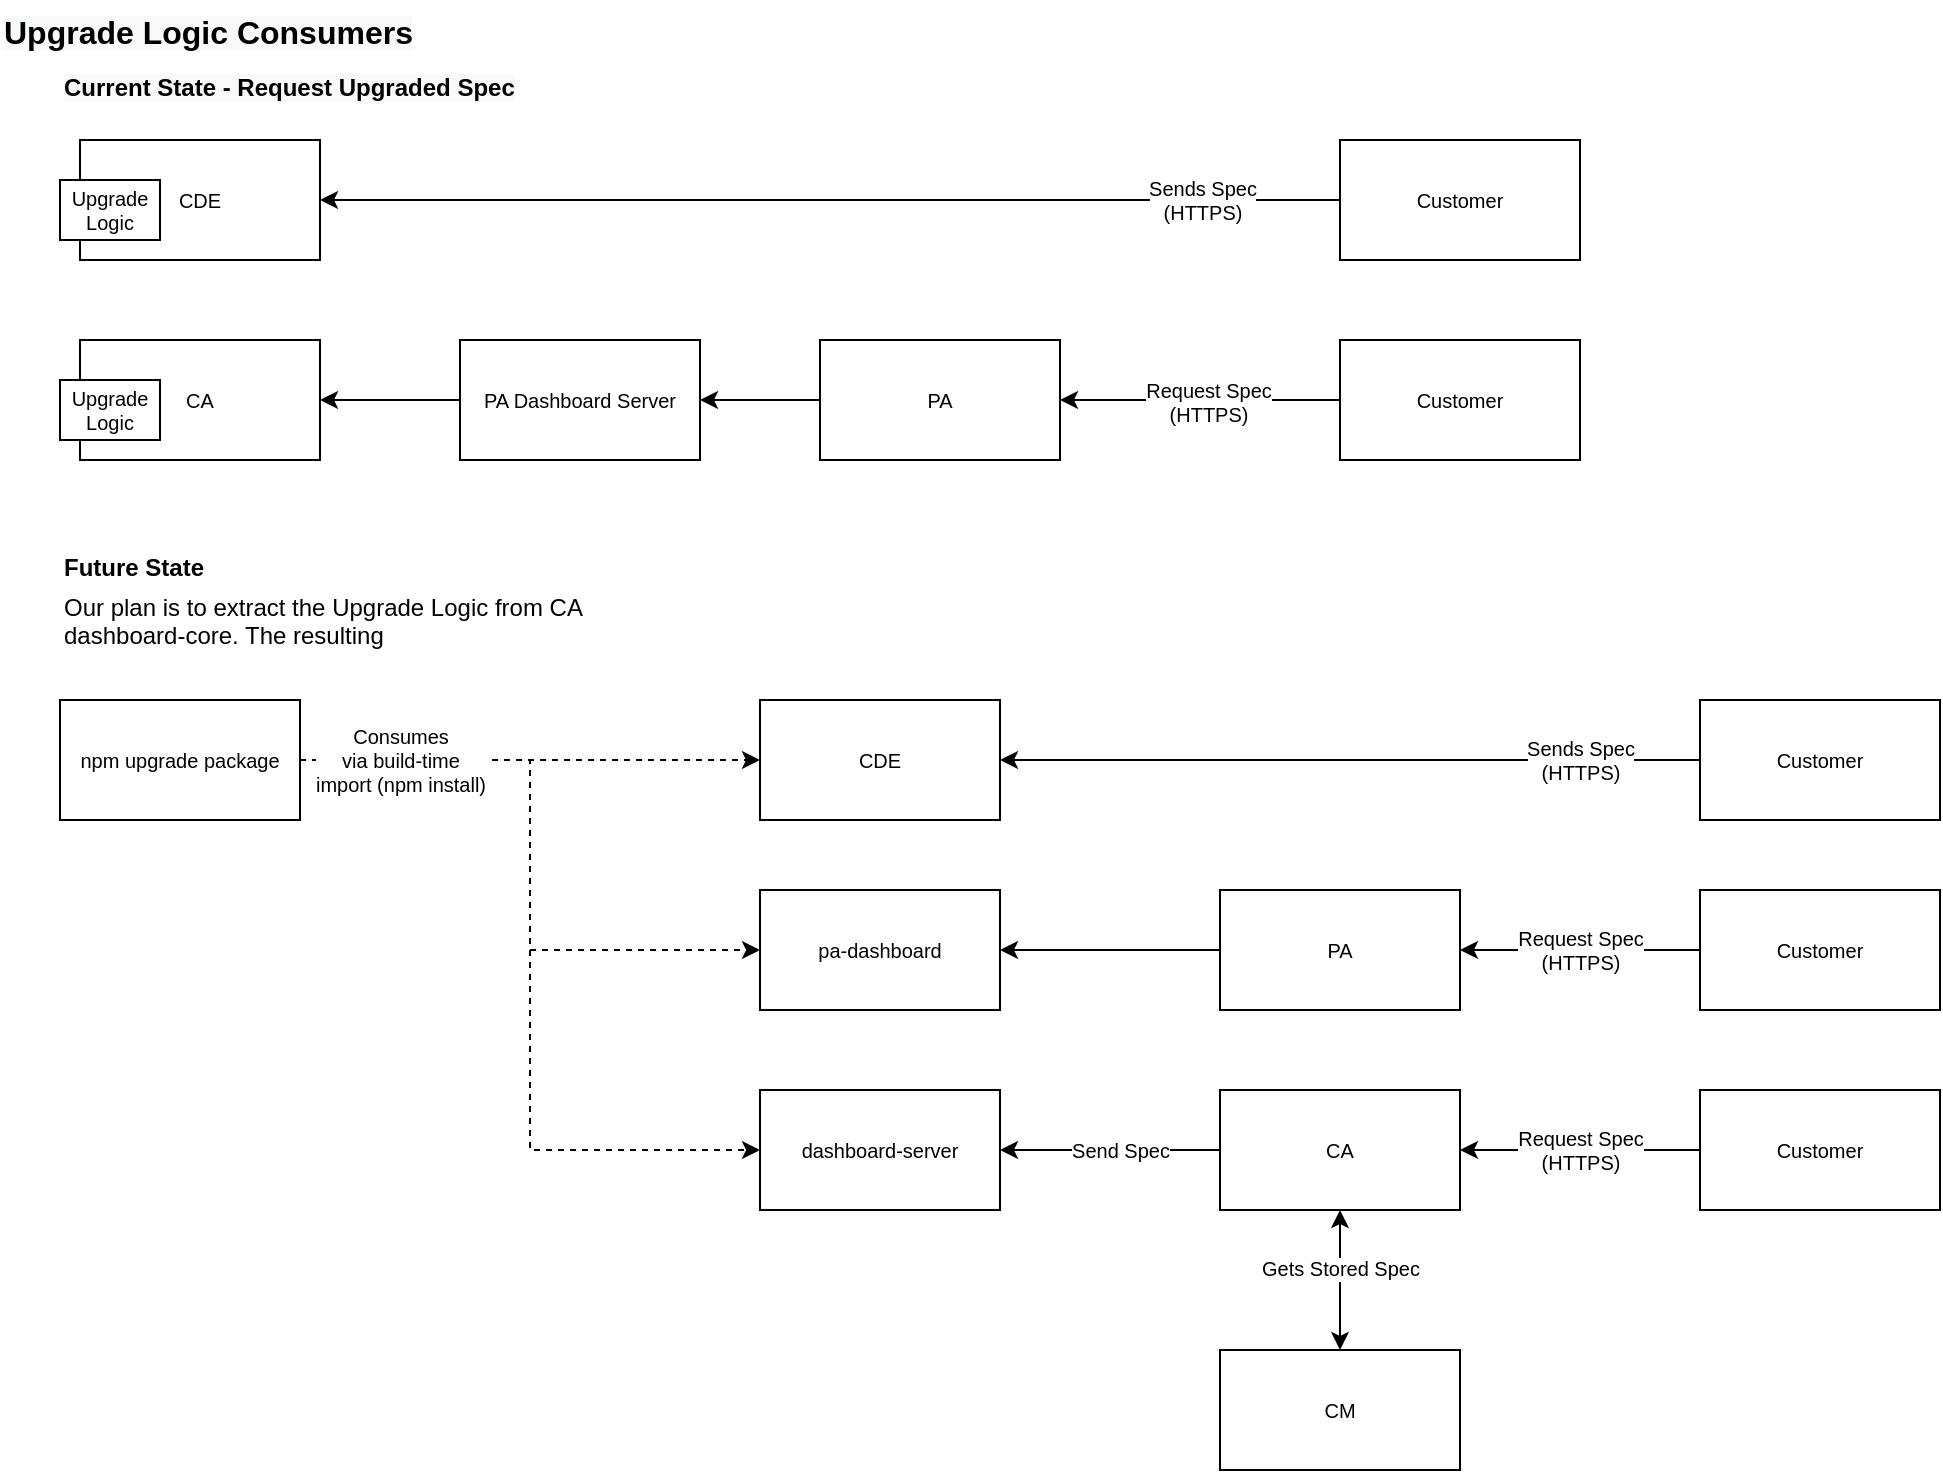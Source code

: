 <mxfile version="13.5.7" type="device"><diagram id="QGh33Y2UDdRbs0nUyKbP" name="Page-1"><mxGraphModel dx="946" dy="672" grid="1" gridSize="10" guides="1" tooltips="1" connect="1" arrows="1" fold="1" page="1" pageScale="1" pageWidth="1100" pageHeight="850" math="0" shadow="0"><root><mxCell id="0"/><mxCell id="1" parent="0"/><mxCell id="IGX95bzNHdqjF34hgY9H-48" style="edgeStyle=orthogonalEdgeStyle;rounded=0;orthogonalLoop=1;jettySize=auto;html=1;exitX=1;exitY=0.5;exitDx=0;exitDy=0;entryX=0;entryY=0.5;entryDx=0;entryDy=0;startArrow=none;startFill=0;fontSize=10;dashed=1;" edge="1" parent="1" source="IGX95bzNHdqjF34hgY9H-9" target="IGX95bzNHdqjF34hgY9H-42"><mxGeometry relative="1" as="geometry"/></mxCell><mxCell id="IGX95bzNHdqjF34hgY9H-12" style="edgeStyle=orthogonalEdgeStyle;rounded=0;orthogonalLoop=1;jettySize=auto;html=1;entryX=0;entryY=0.5;entryDx=0;entryDy=0;fontSize=10;dashed=1;" edge="1" parent="1" source="IGX95bzNHdqjF34hgY9H-9" target="IGX95bzNHdqjF34hgY9H-11"><mxGeometry relative="1" as="geometry"/></mxCell><mxCell id="IGX95bzNHdqjF34hgY9H-13" style="edgeStyle=orthogonalEdgeStyle;rounded=0;orthogonalLoop=1;jettySize=auto;html=1;entryX=0;entryY=0.5;entryDx=0;entryDy=0;fontSize=10;dashed=1;" edge="1" parent="1" source="IGX95bzNHdqjF34hgY9H-9" target="IGX95bzNHdqjF34hgY9H-10"><mxGeometry relative="1" as="geometry"/></mxCell><mxCell id="IGX95bzNHdqjF34hgY9H-47" value="Consumes&lt;br&gt;via build-time&lt;br&gt;import (npm install)" style="edgeLabel;html=1;align=center;verticalAlign=middle;resizable=0;points=[];fontSize=10;" vertex="1" connectable="0" parent="IGX95bzNHdqjF34hgY9H-13"><mxGeometry x="-0.713" y="-2" relative="1" as="geometry"><mxPoint x="17" y="-2" as="offset"/></mxGeometry></mxCell><mxCell id="IGX95bzNHdqjF34hgY9H-9" value="npm upgrade package" style="rounded=0;whiteSpace=wrap;html=1;fontSize=10;" vertex="1" parent="1"><mxGeometry x="60" y="360" width="120" height="60" as="geometry"/></mxCell><mxCell id="IGX95bzNHdqjF34hgY9H-10" value="CDE" style="rounded=0;whiteSpace=wrap;html=1;fontSize=10;" vertex="1" parent="1"><mxGeometry x="410" y="360" width="120" height="60" as="geometry"/></mxCell><mxCell id="IGX95bzNHdqjF34hgY9H-11" value="dashboard-server" style="rounded=0;whiteSpace=wrap;html=1;fontSize=10;" vertex="1" parent="1"><mxGeometry x="410" y="555" width="120" height="60" as="geometry"/></mxCell><mxCell id="IGX95bzNHdqjF34hgY9H-15" style="edgeStyle=orthogonalEdgeStyle;rounded=0;orthogonalLoop=1;jettySize=auto;html=1;fontSize=10;" edge="1" parent="1" source="IGX95bzNHdqjF34hgY9H-14" target="IGX95bzNHdqjF34hgY9H-10"><mxGeometry relative="1" as="geometry"><mxPoint x="800" y="390" as="sourcePoint"/></mxGeometry></mxCell><mxCell id="IGX95bzNHdqjF34hgY9H-16" value="Sends Spec&lt;br&gt;(HTTPS)" style="edgeLabel;html=1;align=center;verticalAlign=middle;resizable=0;points=[];fontSize=10;" vertex="1" connectable="0" parent="IGX95bzNHdqjF34hgY9H-15"><mxGeometry x="-0.233" relative="1" as="geometry"><mxPoint x="74" as="offset"/></mxGeometry></mxCell><mxCell id="IGX95bzNHdqjF34hgY9H-14" value="Customer" style="rounded=0;whiteSpace=wrap;html=1;fontSize=10;" vertex="1" parent="1"><mxGeometry x="880" y="360" width="120" height="60" as="geometry"/></mxCell><mxCell id="IGX95bzNHdqjF34hgY9H-18" style="edgeStyle=orthogonalEdgeStyle;rounded=0;orthogonalLoop=1;jettySize=auto;html=1;exitX=0;exitY=0.5;exitDx=0;exitDy=0;entryX=1;entryY=0.5;entryDx=0;entryDy=0;fontSize=10;" edge="1" parent="1" source="IGX95bzNHdqjF34hgY9H-17" target="IGX95bzNHdqjF34hgY9H-11"><mxGeometry relative="1" as="geometry"/></mxCell><mxCell id="IGX95bzNHdqjF34hgY9H-27" value="Send Spec" style="edgeLabel;html=1;align=center;verticalAlign=middle;resizable=0;points=[];fontSize=10;" vertex="1" connectable="0" parent="IGX95bzNHdqjF34hgY9H-18"><mxGeometry y="-3" relative="1" as="geometry"><mxPoint x="5" y="3" as="offset"/></mxGeometry></mxCell><mxCell id="IGX95bzNHdqjF34hgY9H-20" style="edgeStyle=orthogonalEdgeStyle;rounded=0;orthogonalLoop=1;jettySize=auto;html=1;startArrow=classic;startFill=1;fontSize=10;" edge="1" parent="1" source="IGX95bzNHdqjF34hgY9H-17" target="IGX95bzNHdqjF34hgY9H-19"><mxGeometry relative="1" as="geometry"/></mxCell><mxCell id="IGX95bzNHdqjF34hgY9H-26" value="Gets Stored Spec" style="edgeLabel;html=1;align=center;verticalAlign=middle;resizable=0;points=[];fontSize=10;" vertex="1" connectable="0" parent="IGX95bzNHdqjF34hgY9H-20"><mxGeometry x="-0.171" relative="1" as="geometry"><mxPoint as="offset"/></mxGeometry></mxCell><mxCell id="IGX95bzNHdqjF34hgY9H-17" value="CA" style="rounded=0;whiteSpace=wrap;html=1;fontSize=10;" vertex="1" parent="1"><mxGeometry x="640" y="555" width="120" height="60" as="geometry"/></mxCell><mxCell id="IGX95bzNHdqjF34hgY9H-19" value="CM" style="rounded=0;whiteSpace=wrap;html=1;fontSize=10;" vertex="1" parent="1"><mxGeometry x="640" y="685" width="120" height="60" as="geometry"/></mxCell><mxCell id="IGX95bzNHdqjF34hgY9H-21" value="CA" style="rounded=0;whiteSpace=wrap;html=1;fontSize=10;" vertex="1" parent="1"><mxGeometry x="70" y="180" width="120" height="60" as="geometry"/></mxCell><mxCell id="IGX95bzNHdqjF34hgY9H-25" style="edgeStyle=orthogonalEdgeStyle;rounded=0;orthogonalLoop=1;jettySize=auto;html=1;startArrow=none;startFill=0;fontSize=10;" edge="1" parent="1" source="IGX95bzNHdqjF34hgY9H-38" target="IGX95bzNHdqjF34hgY9H-21"><mxGeometry relative="1" as="geometry"><mxPoint x="280" y="210" as="sourcePoint"/></mxGeometry></mxCell><mxCell id="IGX95bzNHdqjF34hgY9H-39" style="edgeStyle=orthogonalEdgeStyle;rounded=0;orthogonalLoop=1;jettySize=auto;html=1;exitX=0;exitY=0.5;exitDx=0;exitDy=0;startArrow=none;startFill=0;fontSize=10;" edge="1" parent="1" source="IGX95bzNHdqjF34hgY9H-24" target="IGX95bzNHdqjF34hgY9H-38"><mxGeometry relative="1" as="geometry"/></mxCell><mxCell id="IGX95bzNHdqjF34hgY9H-24" value="PA" style="rounded=0;whiteSpace=wrap;html=1;fontSize=10;" vertex="1" parent="1"><mxGeometry x="440" y="180" width="120" height="60" as="geometry"/></mxCell><mxCell id="IGX95bzNHdqjF34hgY9H-28" value="Upgrade Logic" style="rounded=0;whiteSpace=wrap;html=1;fontSize=10;" vertex="1" parent="1"><mxGeometry x="60" y="200" width="50" height="30" as="geometry"/></mxCell><mxCell id="IGX95bzNHdqjF34hgY9H-29" value="CDE" style="rounded=0;whiteSpace=wrap;html=1;fontSize=10;" vertex="1" parent="1"><mxGeometry x="70" y="80" width="120" height="60" as="geometry"/></mxCell><mxCell id="IGX95bzNHdqjF34hgY9H-30" style="edgeStyle=orthogonalEdgeStyle;rounded=0;orthogonalLoop=1;jettySize=auto;html=1;exitX=0;exitY=0.5;exitDx=0;exitDy=0;entryX=1;entryY=0.5;entryDx=0;entryDy=0;fontSize=10;" edge="1" parent="1" source="IGX95bzNHdqjF34hgY9H-32" target="IGX95bzNHdqjF34hgY9H-29"><mxGeometry relative="1" as="geometry"/></mxCell><mxCell id="IGX95bzNHdqjF34hgY9H-31" value="Sends Spec&lt;br&gt;(HTTPS)" style="edgeLabel;html=1;align=center;verticalAlign=middle;resizable=0;points=[];fontSize=10;" vertex="1" connectable="0" parent="IGX95bzNHdqjF34hgY9H-30"><mxGeometry x="-0.233" relative="1" as="geometry"><mxPoint x="126" as="offset"/></mxGeometry></mxCell><mxCell id="IGX95bzNHdqjF34hgY9H-32" value="Customer" style="rounded=0;whiteSpace=wrap;html=1;fontSize=10;" vertex="1" parent="1"><mxGeometry x="700" y="80" width="120" height="60" as="geometry"/></mxCell><mxCell id="IGX95bzNHdqjF34hgY9H-33" value="Upgrade Logic" style="rounded=0;whiteSpace=wrap;html=1;fontSize=10;" vertex="1" parent="1"><mxGeometry x="60" y="100" width="50" height="30" as="geometry"/></mxCell><mxCell id="IGX95bzNHdqjF34hgY9H-34" value="&lt;span style=&quot;color: rgb(0 , 0 , 0) ; font-family: &amp;#34;helvetica&amp;#34; ; font-size: 12px ; font-style: normal ; letter-spacing: normal ; text-align: center ; text-indent: 0px ; text-transform: none ; word-spacing: 0px ; background-color: rgb(248 , 249 , 250) ; display: inline ; float: none&quot;&gt;Current State - Request Upgraded Spec&lt;/span&gt;" style="text;whiteSpace=wrap;html=1;fontStyle=1" vertex="1" parent="1"><mxGeometry x="60" y="40" width="300" height="30" as="geometry"/></mxCell><mxCell id="IGX95bzNHdqjF34hgY9H-35" value="&lt;div style=&quot;text-align: center&quot;&gt;&lt;span&gt;&lt;font face=&quot;helvetica&quot;&gt;Future State&amp;nbsp;&lt;/font&gt;&lt;/span&gt;&lt;/div&gt;" style="text;whiteSpace=wrap;html=1;fontStyle=1" vertex="1" parent="1"><mxGeometry x="60" y="280" width="100" height="30" as="geometry"/></mxCell><mxCell id="IGX95bzNHdqjF34hgY9H-37" style="edgeStyle=orthogonalEdgeStyle;rounded=0;orthogonalLoop=1;jettySize=auto;html=1;startArrow=none;startFill=0;fontSize=10;" edge="1" parent="1" source="IGX95bzNHdqjF34hgY9H-36" target="IGX95bzNHdqjF34hgY9H-24"><mxGeometry relative="1" as="geometry"/></mxCell><mxCell id="IGX95bzNHdqjF34hgY9H-53" value="Request Spec&lt;br&gt;(HTTPS)" style="edgeLabel;html=1;align=center;verticalAlign=middle;resizable=0;points=[];fontSize=10;" vertex="1" connectable="0" parent="IGX95bzNHdqjF34hgY9H-37"><mxGeometry x="-0.057" y="1" relative="1" as="geometry"><mxPoint as="offset"/></mxGeometry></mxCell><mxCell id="IGX95bzNHdqjF34hgY9H-36" value="Customer" style="rounded=0;whiteSpace=wrap;html=1;fontSize=10;" vertex="1" parent="1"><mxGeometry x="700" y="180" width="120" height="60" as="geometry"/></mxCell><mxCell id="IGX95bzNHdqjF34hgY9H-38" value="PA Dashboard Server" style="rounded=0;whiteSpace=wrap;html=1;fontSize=10;" vertex="1" parent="1"><mxGeometry x="260" y="180" width="120" height="60" as="geometry"/></mxCell><mxCell id="IGX95bzNHdqjF34hgY9H-44" style="edgeStyle=orthogonalEdgeStyle;rounded=0;orthogonalLoop=1;jettySize=auto;html=1;exitX=0;exitY=0.5;exitDx=0;exitDy=0;startArrow=none;startFill=0;fontSize=10;" edge="1" parent="1" source="IGX95bzNHdqjF34hgY9H-40" target="IGX95bzNHdqjF34hgY9H-42"><mxGeometry relative="1" as="geometry"/></mxCell><mxCell id="IGX95bzNHdqjF34hgY9H-40" value="PA" style="rounded=0;whiteSpace=wrap;html=1;fontSize=10;" vertex="1" parent="1"><mxGeometry x="640" y="455" width="120" height="60" as="geometry"/></mxCell><mxCell id="IGX95bzNHdqjF34hgY9H-43" style="edgeStyle=orthogonalEdgeStyle;rounded=0;orthogonalLoop=1;jettySize=auto;html=1;startArrow=none;startFill=0;fontSize=10;" edge="1" parent="1" source="IGX95bzNHdqjF34hgY9H-41" target="IGX95bzNHdqjF34hgY9H-40"><mxGeometry relative="1" as="geometry"><mxPoint x="800" y="485" as="sourcePoint"/></mxGeometry></mxCell><mxCell id="IGX95bzNHdqjF34hgY9H-55" value="Request Spec&lt;br&gt;(HTTPS)" style="edgeLabel;html=1;align=center;verticalAlign=middle;resizable=0;points=[];fontSize=10;" vertex="1" connectable="0" parent="IGX95bzNHdqjF34hgY9H-43"><mxGeometry x="0.1" y="-2" relative="1" as="geometry"><mxPoint x="6" y="2" as="offset"/></mxGeometry></mxCell><mxCell id="IGX95bzNHdqjF34hgY9H-41" value="Customer" style="rounded=0;whiteSpace=wrap;html=1;fontSize=10;" vertex="1" parent="1"><mxGeometry x="880" y="455" width="120" height="60" as="geometry"/></mxCell><mxCell id="IGX95bzNHdqjF34hgY9H-42" value="pa-dashboard" style="rounded=0;whiteSpace=wrap;html=1;fontSize=10;" vertex="1" parent="1"><mxGeometry x="410" y="455" width="120" height="60" as="geometry"/></mxCell><mxCell id="IGX95bzNHdqjF34hgY9H-46" style="edgeStyle=orthogonalEdgeStyle;rounded=0;orthogonalLoop=1;jettySize=auto;html=1;entryX=1;entryY=0.5;entryDx=0;entryDy=0;startArrow=none;startFill=0;fontSize=10;exitX=0;exitY=0.5;exitDx=0;exitDy=0;" edge="1" parent="1" source="IGX95bzNHdqjF34hgY9H-45" target="IGX95bzNHdqjF34hgY9H-17"><mxGeometry relative="1" as="geometry"><mxPoint x="800" y="585" as="sourcePoint"/></mxGeometry></mxCell><mxCell id="IGX95bzNHdqjF34hgY9H-56" value="Request Spec&lt;br&gt;(HTTPS)" style="edgeLabel;html=1;align=center;verticalAlign=middle;resizable=0;points=[];fontSize=10;" vertex="1" connectable="0" parent="IGX95bzNHdqjF34hgY9H-46"><mxGeometry x="0.167" y="1" relative="1" as="geometry"><mxPoint x="10" y="-1" as="offset"/></mxGeometry></mxCell><mxCell id="IGX95bzNHdqjF34hgY9H-45" value="Customer" style="rounded=0;whiteSpace=wrap;html=1;fontSize=10;" vertex="1" parent="1"><mxGeometry x="880" y="555" width="120" height="60" as="geometry"/></mxCell><mxCell id="IGX95bzNHdqjF34hgY9H-49" value="&lt;span style=&quot;color: rgb(0, 0, 0); font-family: helvetica; font-size: 16px; font-style: normal; letter-spacing: normal; text-align: center; text-indent: 0px; text-transform: none; word-spacing: 0px; background-color: rgb(248, 249, 250); display: inline; float: none;&quot;&gt;Upgrade Logic Consumers&lt;/span&gt;" style="text;whiteSpace=wrap;html=1;fontStyle=1;fontSize=16;" vertex="1" parent="1"><mxGeometry x="30" y="10" width="210" height="30" as="geometry"/></mxCell><mxCell id="IGX95bzNHdqjF34hgY9H-54" value="&lt;div&gt;&lt;span&gt;&lt;font face=&quot;helvetica&quot;&gt;Our plan is to extract the Upgrade Logic from CA dashboard-core. The resulting&amp;nbsp;&lt;/font&gt;&lt;/span&gt;&lt;/div&gt;" style="text;whiteSpace=wrap;html=1;fontStyle=0;align=left;" vertex="1" parent="1"><mxGeometry x="60" y="300" width="280" height="30" as="geometry"/></mxCell></root></mxGraphModel></diagram></mxfile>
